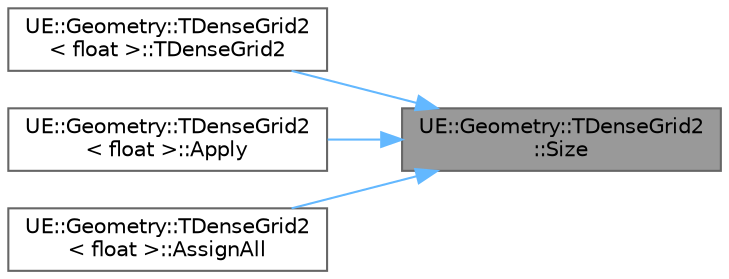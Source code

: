 digraph "UE::Geometry::TDenseGrid2::Size"
{
 // INTERACTIVE_SVG=YES
 // LATEX_PDF_SIZE
  bgcolor="transparent";
  edge [fontname=Helvetica,fontsize=10,labelfontname=Helvetica,labelfontsize=10];
  node [fontname=Helvetica,fontsize=10,shape=box,height=0.2,width=0.4];
  rankdir="RL";
  Node1 [id="Node000001",label="UE::Geometry::TDenseGrid2\l::Size",height=0.2,width=0.4,color="gray40", fillcolor="grey60", style="filled", fontcolor="black",tooltip=" "];
  Node1 -> Node2 [id="edge1_Node000001_Node000002",dir="back",color="steelblue1",style="solid",tooltip=" "];
  Node2 [id="Node000002",label="UE::Geometry::TDenseGrid2\l\< float \>::TDenseGrid2",height=0.2,width=0.4,color="grey40", fillcolor="white", style="filled",URL="$db/d92/classUE_1_1Geometry_1_1TDenseGrid2.html#a00bc0db42d03056edf0b22276e0597d5",tooltip=" "];
  Node1 -> Node3 [id="edge2_Node000001_Node000003",dir="back",color="steelblue1",style="solid",tooltip=" "];
  Node3 [id="Node000003",label="UE::Geometry::TDenseGrid2\l\< float \>::Apply",height=0.2,width=0.4,color="grey40", fillcolor="white", style="filled",URL="$db/d92/classUE_1_1Geometry_1_1TDenseGrid2.html#a837377f404b3cfcccdc7b8365c9ced8e",tooltip=" "];
  Node1 -> Node4 [id="edge3_Node000001_Node000004",dir="back",color="steelblue1",style="solid",tooltip=" "];
  Node4 [id="Node000004",label="UE::Geometry::TDenseGrid2\l\< float \>::AssignAll",height=0.2,width=0.4,color="grey40", fillcolor="white", style="filled",URL="$db/d92/classUE_1_1Geometry_1_1TDenseGrid2.html#a2f519fa9f2d70741bf3875399b6358c3",tooltip=" "];
}
